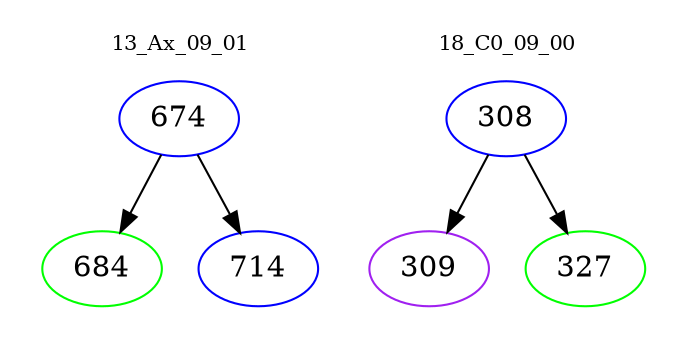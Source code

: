 digraph{
subgraph cluster_0 {
color = white
label = "13_Ax_09_01";
fontsize=10;
T0_674 [label="674", color="blue"]
T0_674 -> T0_684 [color="black"]
T0_684 [label="684", color="green"]
T0_674 -> T0_714 [color="black"]
T0_714 [label="714", color="blue"]
}
subgraph cluster_1 {
color = white
label = "18_C0_09_00";
fontsize=10;
T1_308 [label="308", color="blue"]
T1_308 -> T1_309 [color="black"]
T1_309 [label="309", color="purple"]
T1_308 -> T1_327 [color="black"]
T1_327 [label="327", color="green"]
}
}

